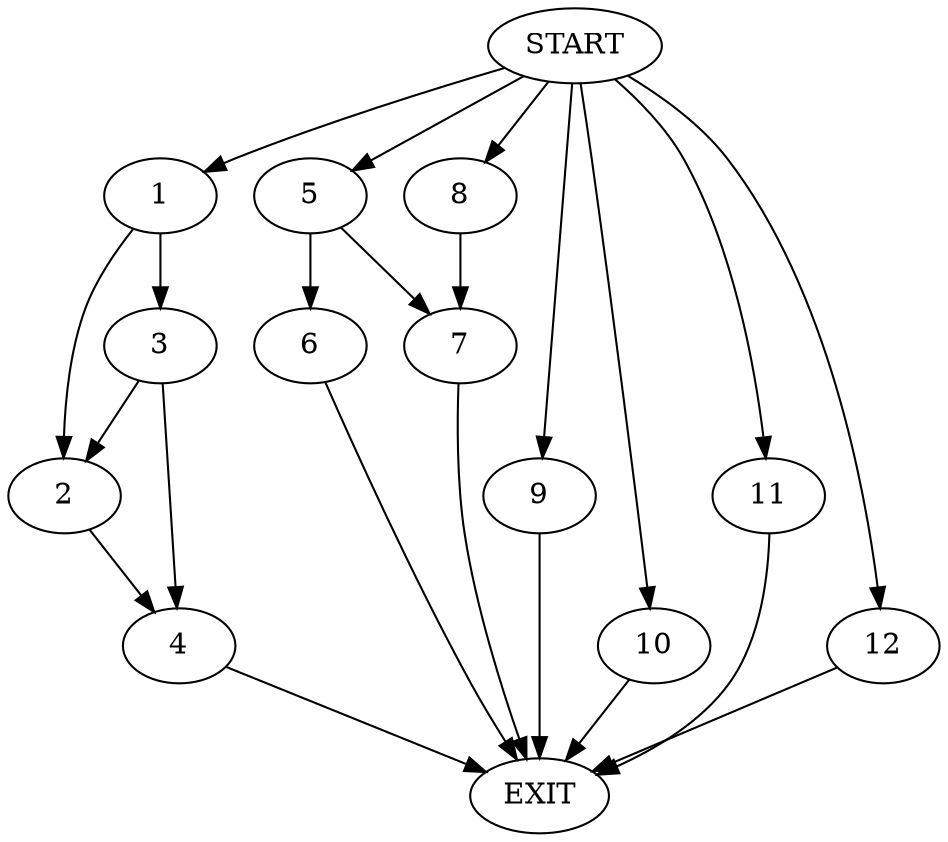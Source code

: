 digraph {
0 [label="START"]
13 [label="EXIT"]
0 -> 1
1 -> 2
1 -> 3
2 -> 4
3 -> 4
3 -> 2
4 -> 13
0 -> 5
5 -> 6
5 -> 7
6 -> 13
7 -> 13
0 -> 8
8 -> 7
0 -> 9
9 -> 13
0 -> 10
10 -> 13
0 -> 11
11 -> 13
0 -> 12
12 -> 13
}
